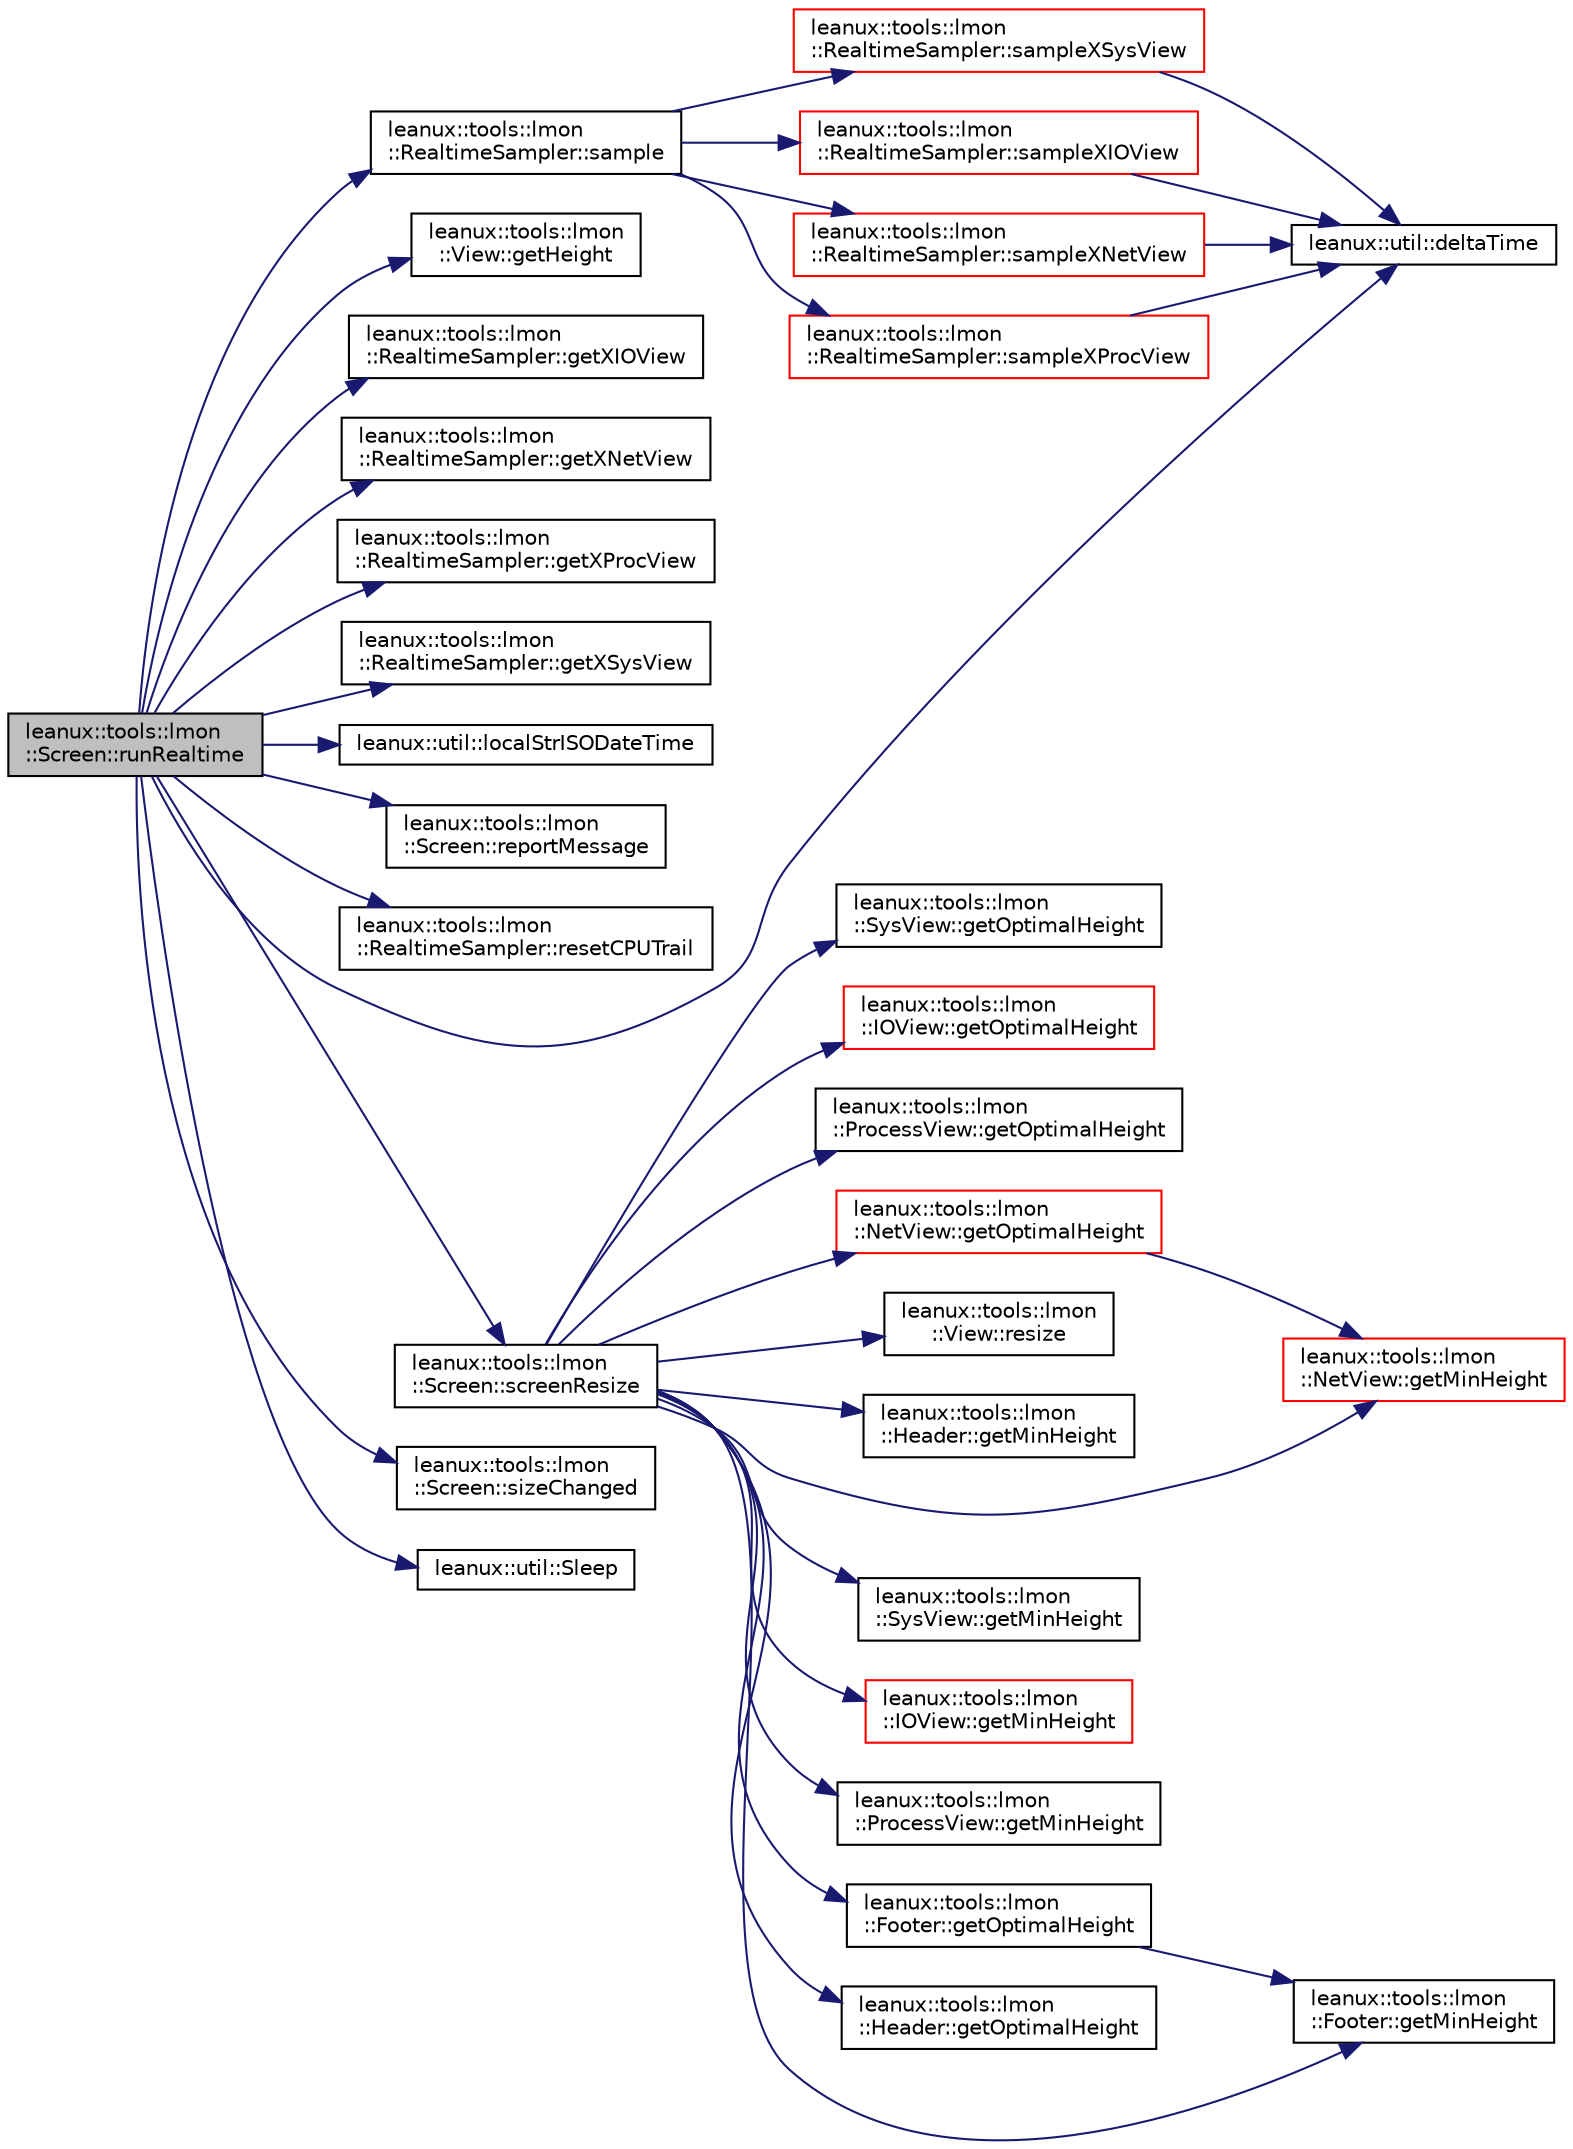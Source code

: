 digraph "leanux::tools::lmon::Screen::runRealtime"
{
 // LATEX_PDF_SIZE
  bgcolor="transparent";
  edge [fontname="Helvetica",fontsize="10",labelfontname="Helvetica",labelfontsize="10"];
  node [fontname="Helvetica",fontsize="10",shape=record];
  rankdir="LR";
  Node1 [label="leanux::tools::lmon\l::Screen::runRealtime",height=0.2,width=0.4,color="black", fillcolor="grey75", style="filled", fontcolor="black",tooltip="Run the Screen in realtime mode."];
  Node1 -> Node2 [color="midnightblue",fontsize="10",style="solid",fontname="Helvetica"];
  Node2 [label="leanux::util::deltaTime",height=0.2,width=0.4,color="black",URL="$namespaceleanux_1_1util.html#a4837f2d09bfda41e98223427201d04e2",tooltip="Return the deltaof two timevals in seconds."];
  Node1 -> Node3 [color="midnightblue",fontsize="10",style="solid",fontname="Helvetica"];
  Node3 [label="leanux::tools::lmon\l::View::getHeight",height=0.2,width=0.4,color="black",URL="$classleanux_1_1tools_1_1lmon_1_1View.html#a4371f35535c3f1ab38f15ab859564535",tooltip=" "];
  Node1 -> Node4 [color="midnightblue",fontsize="10",style="solid",fontname="Helvetica"];
  Node4 [label="leanux::tools::lmon\l::RealtimeSampler::getXIOView",height=0.2,width=0.4,color="black",URL="$classleanux_1_1tools_1_1lmon_1_1RealtimeSampler.html#ac0c7f3e65aea45de36741dd5510ddf2c",tooltip=" "];
  Node1 -> Node5 [color="midnightblue",fontsize="10",style="solid",fontname="Helvetica"];
  Node5 [label="leanux::tools::lmon\l::RealtimeSampler::getXNetView",height=0.2,width=0.4,color="black",URL="$classleanux_1_1tools_1_1lmon_1_1RealtimeSampler.html#a4df640a19f56bc06544f1c00b5c39e93",tooltip=" "];
  Node1 -> Node6 [color="midnightblue",fontsize="10",style="solid",fontname="Helvetica"];
  Node6 [label="leanux::tools::lmon\l::RealtimeSampler::getXProcView",height=0.2,width=0.4,color="black",URL="$classleanux_1_1tools_1_1lmon_1_1RealtimeSampler.html#a9e270be66affd839c97e76f33c29f283",tooltip=" "];
  Node1 -> Node7 [color="midnightblue",fontsize="10",style="solid",fontname="Helvetica"];
  Node7 [label="leanux::tools::lmon\l::RealtimeSampler::getXSysView",height=0.2,width=0.4,color="black",URL="$classleanux_1_1tools_1_1lmon_1_1RealtimeSampler.html#a8b5a5cc3be8632153e11fb821c9f5d62",tooltip="Return snapshot XSysView data."];
  Node1 -> Node8 [color="midnightblue",fontsize="10",style="solid",fontname="Helvetica"];
  Node8 [label="leanux::util::localStrISODateTime",height=0.2,width=0.4,color="black",URL="$namespaceleanux_1_1util.html#a64591c1e5e2afd7e676c51c08d3cf315",tooltip="Return current local time in ISO format; YYYY-MM-DD HH24:MI:SS."];
  Node1 -> Node9 [color="midnightblue",fontsize="10",style="solid",fontname="Helvetica"];
  Node9 [label="leanux::tools::lmon\l::Screen::reportMessage",height=0.2,width=0.4,color="black",URL="$classleanux_1_1tools_1_1lmon_1_1Screen.html#a18131fa25bef61ad877c098e63123ffd",tooltip="Report a message."];
  Node1 -> Node10 [color="midnightblue",fontsize="10",style="solid",fontname="Helvetica"];
  Node10 [label="leanux::tools::lmon\l::RealtimeSampler::resetCPUTrail",height=0.2,width=0.4,color="black",URL="$classleanux_1_1tools_1_1lmon_1_1RealtimeSampler.html#abbe50859f7736656b8c3d436d22ab1f7",tooltip=" "];
  Node1 -> Node11 [color="midnightblue",fontsize="10",style="solid",fontname="Helvetica"];
  Node11 [label="leanux::tools::lmon\l::RealtimeSampler::sample",height=0.2,width=0.4,color="black",URL="$classleanux_1_1tools_1_1lmon_1_1RealtimeSampler.html#a9522a4a46961eb4f75d3207da1efd07f",tooltip="Sample a snapshot."];
  Node11 -> Node12 [color="midnightblue",fontsize="10",style="solid",fontname="Helvetica"];
  Node12 [label="leanux::tools::lmon\l::RealtimeSampler::sampleXIOView",height=0.2,width=0.4,color="red",URL="$classleanux_1_1tools_1_1lmon_1_1RealtimeSampler.html#ae43e18aacfceb09eb9bd70db9c67fc98",tooltip=" "];
  Node12 -> Node2 [color="midnightblue",fontsize="10",style="solid",fontname="Helvetica"];
  Node11 -> Node29 [color="midnightblue",fontsize="10",style="solid",fontname="Helvetica"];
  Node29 [label="leanux::tools::lmon\l::RealtimeSampler::sampleXNetView",height=0.2,width=0.4,color="red",URL="$classleanux_1_1tools_1_1lmon_1_1RealtimeSampler.html#a38271e7bf2e0c59ad4648027b7802d8d",tooltip=" "];
  Node29 -> Node2 [color="midnightblue",fontsize="10",style="solid",fontname="Helvetica"];
  Node11 -> Node39 [color="midnightblue",fontsize="10",style="solid",fontname="Helvetica"];
  Node39 [label="leanux::tools::lmon\l::RealtimeSampler::sampleXProcView",height=0.2,width=0.4,color="red",URL="$classleanux_1_1tools_1_1lmon_1_1RealtimeSampler.html#af80582780bfa40a11a40e647f9657d0f",tooltip=" "];
  Node39 -> Node2 [color="midnightblue",fontsize="10",style="solid",fontname="Helvetica"];
  Node11 -> Node50 [color="midnightblue",fontsize="10",style="solid",fontname="Helvetica"];
  Node50 [label="leanux::tools::lmon\l::RealtimeSampler::sampleXSysView",height=0.2,width=0.4,color="red",URL="$classleanux_1_1tools_1_1lmon_1_1RealtimeSampler.html#a8de42eb5d528bfa157565a81a16ae5bd",tooltip=" "];
  Node50 -> Node2 [color="midnightblue",fontsize="10",style="solid",fontname="Helvetica"];
  Node1 -> Node66 [color="midnightblue",fontsize="10",style="solid",fontname="Helvetica"];
  Node66 [label="leanux::tools::lmon\l::Screen::screenResize",height=0.2,width=0.4,color="black",URL="$classleanux_1_1tools_1_1lmon_1_1Screen.html#abcaa706fe703bbf453808220fcaf8263",tooltip="Recalculate the window sizes."];
  Node66 -> Node67 [color="midnightblue",fontsize="10",style="solid",fontname="Helvetica"];
  Node67 [label="leanux::tools::lmon\l::Header::getMinHeight",height=0.2,width=0.4,color="black",URL="$classleanux_1_1tools_1_1lmon_1_1Header.html#a1beddf0bef3e55d270812602cd0e93a2",tooltip="The minimum height (lines) required by the Header."];
  Node66 -> Node68 [color="midnightblue",fontsize="10",style="solid",fontname="Helvetica"];
  Node68 [label="leanux::tools::lmon\l::Footer::getMinHeight",height=0.2,width=0.4,color="black",URL="$classleanux_1_1tools_1_1lmon_1_1Footer.html#abad3864ba66912f8525c091c5dba942d",tooltip="The minimum height (lines) required by the Footer."];
  Node66 -> Node69 [color="midnightblue",fontsize="10",style="solid",fontname="Helvetica"];
  Node69 [label="leanux::tools::lmon\l::SysView::getMinHeight",height=0.2,width=0.4,color="black",URL="$classleanux_1_1tools_1_1lmon_1_1SysView.html#a3e0d9a195160e00130c5347f6ae1bc8d",tooltip="The minimum height (lines) required by the Footer."];
  Node66 -> Node70 [color="midnightblue",fontsize="10",style="solid",fontname="Helvetica"];
  Node70 [label="leanux::tools::lmon\l::IOView::getMinHeight",height=0.2,width=0.4,color="red",URL="$classleanux_1_1tools_1_1lmon_1_1IOView.html#a9cfd6542a5437edf7c232fc7d05fbb72",tooltip="The minimum height (lines) required by the Footer."];
  Node66 -> Node74 [color="midnightblue",fontsize="10",style="solid",fontname="Helvetica"];
  Node74 [label="leanux::tools::lmon\l::ProcessView::getMinHeight",height=0.2,width=0.4,color="black",URL="$classleanux_1_1tools_1_1lmon_1_1ProcessView.html#aadb09337fff2490e352bb77acbeee408",tooltip="Get the minimal height for the ProcessView."];
  Node66 -> Node75 [color="midnightblue",fontsize="10",style="solid",fontname="Helvetica"];
  Node75 [label="leanux::tools::lmon\l::NetView::getMinHeight",height=0.2,width=0.4,color="red",URL="$classleanux_1_1tools_1_1lmon_1_1NetView.html#ae72888be780638aca574db129155547e",tooltip="Get the minimal height for the NetView."];
  Node66 -> Node76 [color="midnightblue",fontsize="10",style="solid",fontname="Helvetica"];
  Node76 [label="leanux::tools::lmon\l::Header::getOptimalHeight",height=0.2,width=0.4,color="black",URL="$classleanux_1_1tools_1_1lmon_1_1Header.html#a199f43a8cf926331e86bab97c330fb11",tooltip="provide the optimal height for the Header."];
  Node66 -> Node77 [color="midnightblue",fontsize="10",style="solid",fontname="Helvetica"];
  Node77 [label="leanux::tools::lmon\l::Footer::getOptimalHeight",height=0.2,width=0.4,color="black",URL="$classleanux_1_1tools_1_1lmon_1_1Footer.html#a7c1891d364cf4a57478de9794a3e95c2",tooltip="provide the optimal height for the Header."];
  Node77 -> Node68 [color="midnightblue",fontsize="10",style="solid",fontname="Helvetica"];
  Node66 -> Node78 [color="midnightblue",fontsize="10",style="solid",fontname="Helvetica"];
  Node78 [label="leanux::tools::lmon\l::SysView::getOptimalHeight",height=0.2,width=0.4,color="black",URL="$classleanux_1_1tools_1_1lmon_1_1SysView.html#a16d370b31789cd9e2c4ed48928d22576",tooltip="provide the optimal height for the Header."];
  Node66 -> Node79 [color="midnightblue",fontsize="10",style="solid",fontname="Helvetica"];
  Node79 [label="leanux::tools::lmon\l::IOView::getOptimalHeight",height=0.2,width=0.4,color="red",URL="$classleanux_1_1tools_1_1lmon_1_1IOView.html#a466bf2f2261b917b31ae2664ec8fbed0",tooltip="provide the optimal height for the Header."];
  Node66 -> Node82 [color="midnightblue",fontsize="10",style="solid",fontname="Helvetica"];
  Node82 [label="leanux::tools::lmon\l::ProcessView::getOptimalHeight",height=0.2,width=0.4,color="black",URL="$classleanux_1_1tools_1_1lmon_1_1ProcessView.html#a1d115b56591aeb2e4a4883011afab0ed",tooltip="provide the optimal height for the ProcessView, for this View as many as it can get."];
  Node66 -> Node83 [color="midnightblue",fontsize="10",style="solid",fontname="Helvetica"];
  Node83 [label="leanux::tools::lmon\l::NetView::getOptimalHeight",height=0.2,width=0.4,color="red",URL="$classleanux_1_1tools_1_1lmon_1_1NetView.html#a90d83dccb33390f86d92374070075b29",tooltip="provide the optimal height for the NetView,"];
  Node83 -> Node75 [color="midnightblue",fontsize="10",style="solid",fontname="Helvetica"];
  Node66 -> Node84 [color="midnightblue",fontsize="10",style="solid",fontname="Helvetica"];
  Node84 [label="leanux::tools::lmon\l::View::resize",height=0.2,width=0.4,color="black",URL="$classleanux_1_1tools_1_1lmon_1_1View.html#a1db7ade4b920adb1f8a9b0f00c3c4322",tooltip="Resize the View."];
  Node1 -> Node85 [color="midnightblue",fontsize="10",style="solid",fontname="Helvetica"];
  Node85 [label="leanux::tools::lmon\l::Screen::sizeChanged",height=0.2,width=0.4,color="black",URL="$classleanux_1_1tools_1_1lmon_1_1Screen.html#ade4a264f94dde2214ccd39db699f7f0a",tooltip="Determine if terminal size has changed."];
  Node1 -> Node86 [color="midnightblue",fontsize="10",style="solid",fontname="Helvetica"];
  Node86 [label="leanux::util::Sleep",height=0.2,width=0.4,color="black",URL="$namespaceleanux_1_1util.html#af85d667f0a1e549c70b45f81159af980",tooltip="Sleep seconds+nanoseconds."];
}
